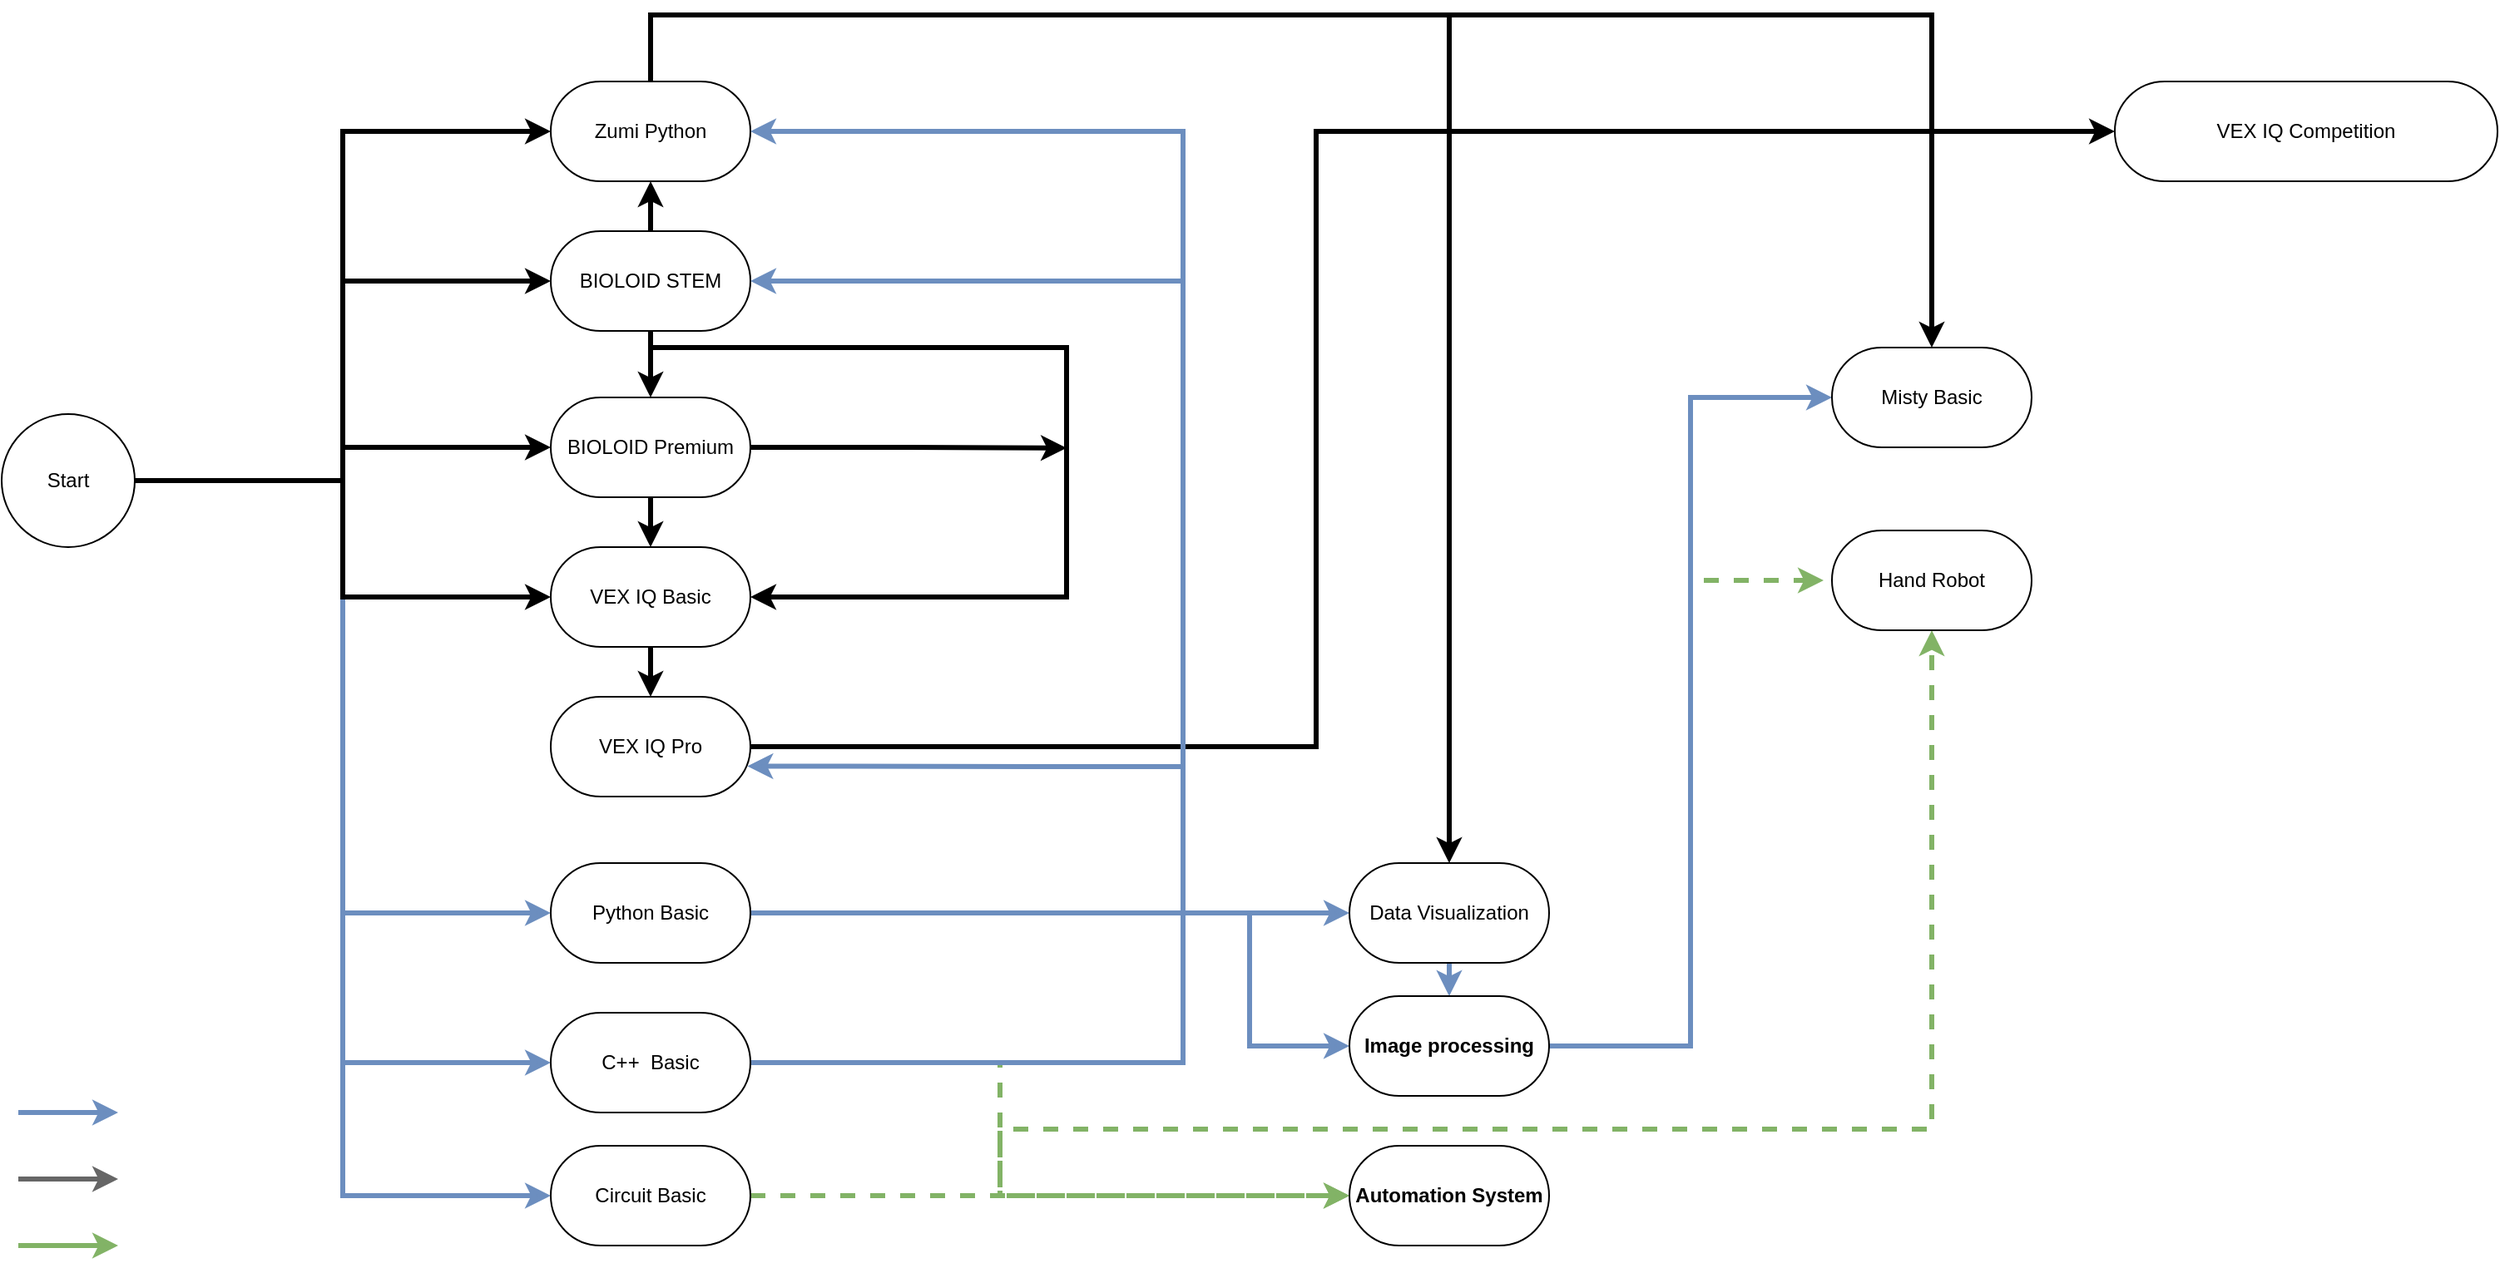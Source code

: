 <mxfile version="21.7.2" type="github">
  <diagram name="Page-1" id="Ta-tP-vgKMGgS2tbCbx0">
    <mxGraphModel dx="1405" dy="971" grid="1" gridSize="10" guides="1" tooltips="1" connect="1" arrows="1" fold="1" page="1" pageScale="1" pageWidth="1920" pageHeight="1200" background="none" math="0" shadow="0">
      <root>
        <mxCell id="0" />
        <mxCell id="1" parent="0" />
        <mxCell id="2yxcCC73mM3outTDiwKw-28" style="edgeStyle=orthogonalEdgeStyle;rounded=0;orthogonalLoop=1;jettySize=auto;html=1;exitX=0.5;exitY=0;exitDx=0;exitDy=0;entryX=0.5;entryY=0;entryDx=0;entryDy=0;strokeWidth=3;" parent="1" source="2yxcCC73mM3outTDiwKw-1" target="2yxcCC73mM3outTDiwKw-12" edge="1">
          <mxGeometry relative="1" as="geometry">
            <Array as="points">
              <mxPoint x="410" y="40" />
              <mxPoint x="890" y="40" />
            </Array>
          </mxGeometry>
        </mxCell>
        <mxCell id="2yxcCC73mM3outTDiwKw-48" style="edgeStyle=orthogonalEdgeStyle;rounded=0;orthogonalLoop=1;jettySize=auto;html=1;exitX=0.5;exitY=0;exitDx=0;exitDy=0;entryX=0.5;entryY=0;entryDx=0;entryDy=0;strokeWidth=3;" parent="1" source="2yxcCC73mM3outTDiwKw-1" target="2yxcCC73mM3outTDiwKw-45" edge="1">
          <mxGeometry relative="1" as="geometry">
            <Array as="points">
              <mxPoint x="410" y="40" />
              <mxPoint x="1180" y="40" />
            </Array>
          </mxGeometry>
        </mxCell>
        <mxCell id="2yxcCC73mM3outTDiwKw-1" value="Zumi Python" style="rounded=1;whiteSpace=wrap;html=1;arcSize=50;" parent="1" vertex="1">
          <mxGeometry x="350" y="80" width="120" height="60" as="geometry" />
        </mxCell>
        <mxCell id="2yxcCC73mM3outTDiwKw-27" style="edgeStyle=orthogonalEdgeStyle;rounded=0;orthogonalLoop=1;jettySize=auto;html=1;exitX=0.5;exitY=1;exitDx=0;exitDy=0;strokeWidth=3;" parent="1" source="2yxcCC73mM3outTDiwKw-2" target="2yxcCC73mM3outTDiwKw-3" edge="1">
          <mxGeometry relative="1" as="geometry" />
        </mxCell>
        <mxCell id="2yxcCC73mM3outTDiwKw-52" style="edgeStyle=orthogonalEdgeStyle;rounded=0;orthogonalLoop=1;jettySize=auto;html=1;exitX=0.5;exitY=0;exitDx=0;exitDy=0;strokeWidth=3;" parent="1" source="2yxcCC73mM3outTDiwKw-2" target="2yxcCC73mM3outTDiwKw-1" edge="1">
          <mxGeometry relative="1" as="geometry" />
        </mxCell>
        <mxCell id="2yxcCC73mM3outTDiwKw-2" value="BIOLOID STEM" style="rounded=1;whiteSpace=wrap;html=1;arcSize=50;" parent="1" vertex="1">
          <mxGeometry x="350" y="170" width="120" height="60" as="geometry" />
        </mxCell>
        <mxCell id="2yxcCC73mM3outTDiwKw-25" style="edgeStyle=orthogonalEdgeStyle;rounded=0;orthogonalLoop=1;jettySize=auto;html=1;exitX=0.5;exitY=1;exitDx=0;exitDy=0;strokeWidth=3;" parent="1" source="2yxcCC73mM3outTDiwKw-3" target="2yxcCC73mM3outTDiwKw-6" edge="1">
          <mxGeometry relative="1" as="geometry" />
        </mxCell>
        <mxCell id="2yxcCC73mM3outTDiwKw-53" style="edgeStyle=orthogonalEdgeStyle;rounded=0;orthogonalLoop=1;jettySize=auto;html=1;exitX=1;exitY=0.5;exitDx=0;exitDy=0;strokeWidth=3;" parent="1" source="2yxcCC73mM3outTDiwKw-3" edge="1">
          <mxGeometry relative="1" as="geometry">
            <mxPoint x="660" y="300.429" as="targetPoint" />
          </mxGeometry>
        </mxCell>
        <mxCell id="2yxcCC73mM3outTDiwKw-3" value="BIOLOID Premium" style="rounded=1;whiteSpace=wrap;html=1;arcSize=50;" parent="1" vertex="1">
          <mxGeometry x="350" y="270" width="120" height="60" as="geometry" />
        </mxCell>
        <mxCell id="CNNhdXdM6urDv9eq-oeG-6" style="edgeStyle=orthogonalEdgeStyle;rounded=0;orthogonalLoop=1;jettySize=auto;html=1;exitX=1;exitY=0.5;exitDx=0;exitDy=0;entryX=0;entryY=0.5;entryDx=0;entryDy=0;strokeWidth=3;" edge="1" parent="1" source="2yxcCC73mM3outTDiwKw-5" target="CNNhdXdM6urDv9eq-oeG-5">
          <mxGeometry relative="1" as="geometry">
            <Array as="points">
              <mxPoint x="810" y="480" />
              <mxPoint x="810" y="110" />
            </Array>
          </mxGeometry>
        </mxCell>
        <mxCell id="2yxcCC73mM3outTDiwKw-5" value="VEX IQ Pro" style="rounded=1;whiteSpace=wrap;html=1;arcSize=50;" parent="1" vertex="1">
          <mxGeometry x="350" y="450" width="120" height="60" as="geometry" />
        </mxCell>
        <mxCell id="2yxcCC73mM3outTDiwKw-22" style="edgeStyle=orthogonalEdgeStyle;rounded=0;orthogonalLoop=1;jettySize=auto;html=1;exitX=0.5;exitY=1;exitDx=0;exitDy=0;entryX=0.5;entryY=0;entryDx=0;entryDy=0;strokeWidth=3;" parent="1" source="2yxcCC73mM3outTDiwKw-6" target="2yxcCC73mM3outTDiwKw-5" edge="1">
          <mxGeometry relative="1" as="geometry" />
        </mxCell>
        <mxCell id="2yxcCC73mM3outTDiwKw-6" value="VEX IQ Basic" style="rounded=1;whiteSpace=wrap;html=1;arcSize=50;" parent="1" vertex="1">
          <mxGeometry x="350" y="360" width="120" height="60" as="geometry" />
        </mxCell>
        <mxCell id="2yxcCC73mM3outTDiwKw-17" style="edgeStyle=orthogonalEdgeStyle;rounded=0;orthogonalLoop=1;jettySize=auto;html=1;exitX=1;exitY=0.5;exitDx=0;exitDy=0;entryX=0;entryY=0.5;entryDx=0;entryDy=0;fillColor=#dae8fc;strokeColor=#6c8ebf;strokeWidth=3;" parent="1" source="2yxcCC73mM3outTDiwKw-7" target="2yxcCC73mM3outTDiwKw-10" edge="1">
          <mxGeometry relative="1" as="geometry" />
        </mxCell>
        <mxCell id="2yxcCC73mM3outTDiwKw-18" style="edgeStyle=orthogonalEdgeStyle;rounded=0;orthogonalLoop=1;jettySize=auto;html=1;exitX=1;exitY=0.5;exitDx=0;exitDy=0;entryX=0;entryY=0.5;entryDx=0;entryDy=0;strokeWidth=3;" parent="1" source="2yxcCC73mM3outTDiwKw-7" target="2yxcCC73mM3outTDiwKw-2" edge="1">
          <mxGeometry relative="1" as="geometry" />
        </mxCell>
        <mxCell id="2yxcCC73mM3outTDiwKw-20" style="edgeStyle=orthogonalEdgeStyle;rounded=0;orthogonalLoop=1;jettySize=auto;html=1;exitX=1;exitY=0.5;exitDx=0;exitDy=0;entryX=0;entryY=0.5;entryDx=0;entryDy=0;strokeWidth=3;" parent="1" source="2yxcCC73mM3outTDiwKw-7" target="2yxcCC73mM3outTDiwKw-3" edge="1">
          <mxGeometry relative="1" as="geometry" />
        </mxCell>
        <mxCell id="2yxcCC73mM3outTDiwKw-23" style="edgeStyle=orthogonalEdgeStyle;rounded=0;orthogonalLoop=1;jettySize=auto;html=1;exitX=1;exitY=0.5;exitDx=0;exitDy=0;entryX=0;entryY=0.5;entryDx=0;entryDy=0;strokeWidth=3;fillColor=#dae8fc;strokeColor=#6c8ebf;" parent="1" source="2yxcCC73mM3outTDiwKw-7" target="2yxcCC73mM3outTDiwKw-13" edge="1">
          <mxGeometry relative="1" as="geometry" />
        </mxCell>
        <mxCell id="2yxcCC73mM3outTDiwKw-41" style="edgeStyle=orthogonalEdgeStyle;rounded=0;orthogonalLoop=1;jettySize=auto;html=1;exitX=1;exitY=0.5;exitDx=0;exitDy=0;entryX=0;entryY=0.5;entryDx=0;entryDy=0;fillColor=#dae8fc;strokeColor=#6c8ebf;strokeWidth=3;" parent="1" source="2yxcCC73mM3outTDiwKw-7" target="2yxcCC73mM3outTDiwKw-39" edge="1">
          <mxGeometry relative="1" as="geometry" />
        </mxCell>
        <mxCell id="2yxcCC73mM3outTDiwKw-21" style="edgeStyle=orthogonalEdgeStyle;rounded=0;orthogonalLoop=1;jettySize=auto;html=1;exitX=1;exitY=0.5;exitDx=0;exitDy=0;strokeWidth=3;" parent="1" source="2yxcCC73mM3outTDiwKw-7" target="2yxcCC73mM3outTDiwKw-6" edge="1">
          <mxGeometry relative="1" as="geometry" />
        </mxCell>
        <mxCell id="2yxcCC73mM3outTDiwKw-44" style="edgeStyle=orthogonalEdgeStyle;rounded=0;orthogonalLoop=1;jettySize=auto;html=1;exitX=1;exitY=0.5;exitDx=0;exitDy=0;entryX=0;entryY=0.5;entryDx=0;entryDy=0;strokeWidth=3;" parent="1" source="2yxcCC73mM3outTDiwKw-7" target="2yxcCC73mM3outTDiwKw-1" edge="1">
          <mxGeometry relative="1" as="geometry" />
        </mxCell>
        <mxCell id="2yxcCC73mM3outTDiwKw-7" value="Start" style="ellipse;whiteSpace=wrap;html=1;aspect=fixed;" parent="1" vertex="1">
          <mxGeometry x="20" y="280" width="80" height="80" as="geometry" />
        </mxCell>
        <mxCell id="2yxcCC73mM3outTDiwKw-8" value="" style="endArrow=classic;html=1;rounded=0;strokeWidth=3;fillColor=#dae8fc;strokeColor=#6c8ebf;" parent="1" edge="1">
          <mxGeometry width="50" height="50" relative="1" as="geometry">
            <mxPoint x="30" y="700" as="sourcePoint" />
            <mxPoint x="90" y="700" as="targetPoint" />
          </mxGeometry>
        </mxCell>
        <mxCell id="2yxcCC73mM3outTDiwKw-9" value="" style="endArrow=classic;html=1;rounded=0;strokeWidth=3;fillColor=#f5f5f5;strokeColor=#666666;" parent="1" edge="1">
          <mxGeometry width="50" height="50" relative="1" as="geometry">
            <mxPoint x="30" y="740" as="sourcePoint" />
            <mxPoint x="90" y="740" as="targetPoint" />
          </mxGeometry>
        </mxCell>
        <mxCell id="2yxcCC73mM3outTDiwKw-14" style="edgeStyle=orthogonalEdgeStyle;rounded=0;orthogonalLoop=1;jettySize=auto;html=1;exitX=1;exitY=0.5;exitDx=0;exitDy=0;fillColor=#dae8fc;strokeColor=#6c8ebf;strokeWidth=3;" parent="1" source="2yxcCC73mM3outTDiwKw-10" target="2yxcCC73mM3outTDiwKw-12" edge="1">
          <mxGeometry relative="1" as="geometry" />
        </mxCell>
        <mxCell id="2yxcCC73mM3outTDiwKw-16" style="edgeStyle=orthogonalEdgeStyle;rounded=0;orthogonalLoop=1;jettySize=auto;html=1;exitX=1;exitY=0.5;exitDx=0;exitDy=0;strokeWidth=3;fillColor=#dae8fc;strokeColor=#6c8ebf;" parent="1" edge="1">
          <mxGeometry relative="1" as="geometry">
            <mxPoint x="460" y="580" as="sourcePoint" />
            <mxPoint x="470" y="110" as="targetPoint" />
            <Array as="points">
              <mxPoint x="730" y="580" />
              <mxPoint x="730" y="110" />
            </Array>
          </mxGeometry>
        </mxCell>
        <mxCell id="2yxcCC73mM3outTDiwKw-31" style="edgeStyle=orthogonalEdgeStyle;rounded=0;orthogonalLoop=1;jettySize=auto;html=1;exitX=1;exitY=0.5;exitDx=0;exitDy=0;entryX=0.985;entryY=0.695;entryDx=0;entryDy=0;entryPerimeter=0;strokeWidth=3;fillColor=#dae8fc;strokeColor=#6c8ebf;" parent="1" source="2yxcCC73mM3outTDiwKw-10" target="2yxcCC73mM3outTDiwKw-5" edge="1">
          <mxGeometry relative="1" as="geometry">
            <Array as="points">
              <mxPoint x="730" y="580" />
              <mxPoint x="730" y="492" />
              <mxPoint x="640" y="492" />
            </Array>
          </mxGeometry>
        </mxCell>
        <mxCell id="2yxcCC73mM3outTDiwKw-33" style="edgeStyle=orthogonalEdgeStyle;rounded=0;orthogonalLoop=1;jettySize=auto;html=1;exitX=1;exitY=0.5;exitDx=0;exitDy=0;entryX=0;entryY=0.5;entryDx=0;entryDy=0;fillColor=#dae8fc;strokeColor=#6c8ebf;strokeWidth=3;" parent="1" source="2yxcCC73mM3outTDiwKw-10" target="2yxcCC73mM3outTDiwKw-32" edge="1">
          <mxGeometry relative="1" as="geometry">
            <Array as="points">
              <mxPoint x="770" y="580" />
              <mxPoint x="770" y="660" />
            </Array>
          </mxGeometry>
        </mxCell>
        <mxCell id="2yxcCC73mM3outTDiwKw-10" value="Python Basic" style="rounded=1;whiteSpace=wrap;html=1;arcSize=50;" parent="1" vertex="1">
          <mxGeometry x="350" y="550" width="120" height="60" as="geometry" />
        </mxCell>
        <mxCell id="2yxcCC73mM3outTDiwKw-11" value="" style="endArrow=classic;html=1;rounded=0;strokeWidth=3;fillColor=#d5e8d4;strokeColor=#82b366;" parent="1" edge="1">
          <mxGeometry width="50" height="50" relative="1" as="geometry">
            <mxPoint x="30" y="780" as="sourcePoint" />
            <mxPoint x="90" y="780" as="targetPoint" />
          </mxGeometry>
        </mxCell>
        <mxCell id="2yxcCC73mM3outTDiwKw-34" style="edgeStyle=orthogonalEdgeStyle;rounded=0;orthogonalLoop=1;jettySize=auto;html=1;exitX=0.5;exitY=1;exitDx=0;exitDy=0;entryX=0.5;entryY=0;entryDx=0;entryDy=0;fillColor=#dae8fc;strokeColor=#6c8ebf;strokeWidth=3;" parent="1" source="2yxcCC73mM3outTDiwKw-12" target="2yxcCC73mM3outTDiwKw-32" edge="1">
          <mxGeometry relative="1" as="geometry" />
        </mxCell>
        <mxCell id="2yxcCC73mM3outTDiwKw-12" value="Data Visualization" style="rounded=1;whiteSpace=wrap;html=1;arcSize=50;" parent="1" vertex="1">
          <mxGeometry x="830" y="550" width="120" height="60" as="geometry" />
        </mxCell>
        <mxCell id="2yxcCC73mM3outTDiwKw-42" style="edgeStyle=orthogonalEdgeStyle;rounded=0;orthogonalLoop=1;jettySize=auto;html=1;exitX=1;exitY=0.5;exitDx=0;exitDy=0;entryX=0;entryY=0.5;entryDx=0;entryDy=0;strokeWidth=3;dashed=1;fillColor=#d5e8d4;strokeColor=#82b366;" parent="1" source="2yxcCC73mM3outTDiwKw-13" target="2yxcCC73mM3outTDiwKw-35" edge="1">
          <mxGeometry relative="1" as="geometry">
            <Array as="points">
              <mxPoint x="620" y="670" />
              <mxPoint x="620" y="750" />
            </Array>
          </mxGeometry>
        </mxCell>
        <mxCell id="2yxcCC73mM3outTDiwKw-24" style="edgeStyle=orthogonalEdgeStyle;rounded=0;orthogonalLoop=1;jettySize=auto;html=1;exitX=1;exitY=0.5;exitDx=0;exitDy=0;entryX=1;entryY=0.5;entryDx=0;entryDy=0;fillColor=#dae8fc;strokeColor=#6c8ebf;strokeWidth=3;" parent="1" source="2yxcCC73mM3outTDiwKw-13" target="2yxcCC73mM3outTDiwKw-2" edge="1">
          <mxGeometry relative="1" as="geometry">
            <Array as="points">
              <mxPoint x="730" y="670" />
              <mxPoint x="730" y="200" />
            </Array>
          </mxGeometry>
        </mxCell>
        <mxCell id="2yxcCC73mM3outTDiwKw-13" value="C++ &amp;nbsp;Basic" style="rounded=1;whiteSpace=wrap;html=1;arcSize=50;" parent="1" vertex="1">
          <mxGeometry x="350" y="640" width="120" height="60" as="geometry" />
        </mxCell>
        <mxCell id="KVubW0UWyLu0qv251Rek-2" style="edgeStyle=orthogonalEdgeStyle;rounded=0;orthogonalLoop=1;jettySize=auto;html=1;exitX=1;exitY=0.5;exitDx=0;exitDy=0;strokeWidth=3;dashed=1;fillColor=#d5e8d4;strokeColor=#82b366;" parent="1" edge="1">
          <mxGeometry relative="1" as="geometry">
            <mxPoint x="945" y="660" as="sourcePoint" />
            <mxPoint x="1115" y="380" as="targetPoint" />
            <Array as="points">
              <mxPoint x="1035" y="660" />
              <mxPoint x="1035" y="380" />
            </Array>
          </mxGeometry>
        </mxCell>
        <mxCell id="2yxcCC73mM3outTDiwKw-26" style="edgeStyle=orthogonalEdgeStyle;rounded=0;orthogonalLoop=1;jettySize=auto;html=1;exitX=0.5;exitY=1;exitDx=0;exitDy=0;entryX=1;entryY=0.5;entryDx=0;entryDy=0;strokeWidth=3;" parent="1" source="2yxcCC73mM3outTDiwKw-2" target="2yxcCC73mM3outTDiwKw-6" edge="1">
          <mxGeometry relative="1" as="geometry">
            <Array as="points">
              <mxPoint x="410" y="240" />
              <mxPoint x="660" y="240" />
              <mxPoint x="660" y="390" />
            </Array>
          </mxGeometry>
        </mxCell>
        <mxCell id="2yxcCC73mM3outTDiwKw-49" style="edgeStyle=orthogonalEdgeStyle;rounded=0;orthogonalLoop=1;jettySize=auto;html=1;exitX=1;exitY=0.5;exitDx=0;exitDy=0;entryX=0;entryY=0.5;entryDx=0;entryDy=0;fillColor=#dae8fc;strokeColor=#6c8ebf;strokeWidth=3;" parent="1" source="2yxcCC73mM3outTDiwKw-32" target="2yxcCC73mM3outTDiwKw-45" edge="1">
          <mxGeometry relative="1" as="geometry" />
        </mxCell>
        <mxCell id="2yxcCC73mM3outTDiwKw-32" value="Image processing" style="rounded=1;whiteSpace=wrap;html=1;arcSize=50;fontStyle=1" parent="1" vertex="1">
          <mxGeometry x="830" y="630" width="120" height="60" as="geometry" />
        </mxCell>
        <mxCell id="2yxcCC73mM3outTDiwKw-35" value="Automation System" style="rounded=1;whiteSpace=wrap;html=1;arcSize=50;fontStyle=1" parent="1" vertex="1">
          <mxGeometry x="830" y="720" width="120" height="60" as="geometry" />
        </mxCell>
        <mxCell id="2yxcCC73mM3outTDiwKw-40" style="edgeStyle=orthogonalEdgeStyle;rounded=0;orthogonalLoop=1;jettySize=auto;html=1;exitX=1;exitY=0.5;exitDx=0;exitDy=0;fillColor=#d5e8d4;strokeColor=#82b366;strokeWidth=3;dashed=1;" parent="1" source="2yxcCC73mM3outTDiwKw-39" target="2yxcCC73mM3outTDiwKw-35" edge="1">
          <mxGeometry relative="1" as="geometry" />
        </mxCell>
        <mxCell id="CNNhdXdM6urDv9eq-oeG-2" style="edgeStyle=orthogonalEdgeStyle;rounded=0;orthogonalLoop=1;jettySize=auto;html=1;exitX=1;exitY=0.5;exitDx=0;exitDy=0;fillColor=#d5e8d4;strokeColor=#82b366;dashed=1;strokeWidth=3;" edge="1" parent="1" source="2yxcCC73mM3outTDiwKw-39" target="KVubW0UWyLu0qv251Rek-1">
          <mxGeometry relative="1" as="geometry">
            <Array as="points">
              <mxPoint x="620" y="750" />
              <mxPoint x="620" y="710" />
              <mxPoint x="1180" y="710" />
            </Array>
          </mxGeometry>
        </mxCell>
        <mxCell id="2yxcCC73mM3outTDiwKw-39" value="Circuit Basic" style="rounded=1;whiteSpace=wrap;html=1;arcSize=50;" parent="1" vertex="1">
          <mxGeometry x="350" y="720" width="120" height="60" as="geometry" />
        </mxCell>
        <mxCell id="2yxcCC73mM3outTDiwKw-45" value="Misty Basic" style="rounded=1;whiteSpace=wrap;html=1;arcSize=50;" parent="1" vertex="1">
          <mxGeometry x="1120" y="240" width="120" height="60" as="geometry" />
        </mxCell>
        <mxCell id="KVubW0UWyLu0qv251Rek-1" value="Hand Robot" style="rounded=1;whiteSpace=wrap;html=1;arcSize=50;" parent="1" vertex="1">
          <mxGeometry x="1120" y="350" width="120" height="60" as="geometry" />
        </mxCell>
        <mxCell id="CNNhdXdM6urDv9eq-oeG-5" value="VEX IQ Competition" style="rounded=1;whiteSpace=wrap;html=1;arcSize=50;" vertex="1" parent="1">
          <mxGeometry x="1290" y="80" width="230" height="60" as="geometry" />
        </mxCell>
      </root>
    </mxGraphModel>
  </diagram>
</mxfile>
